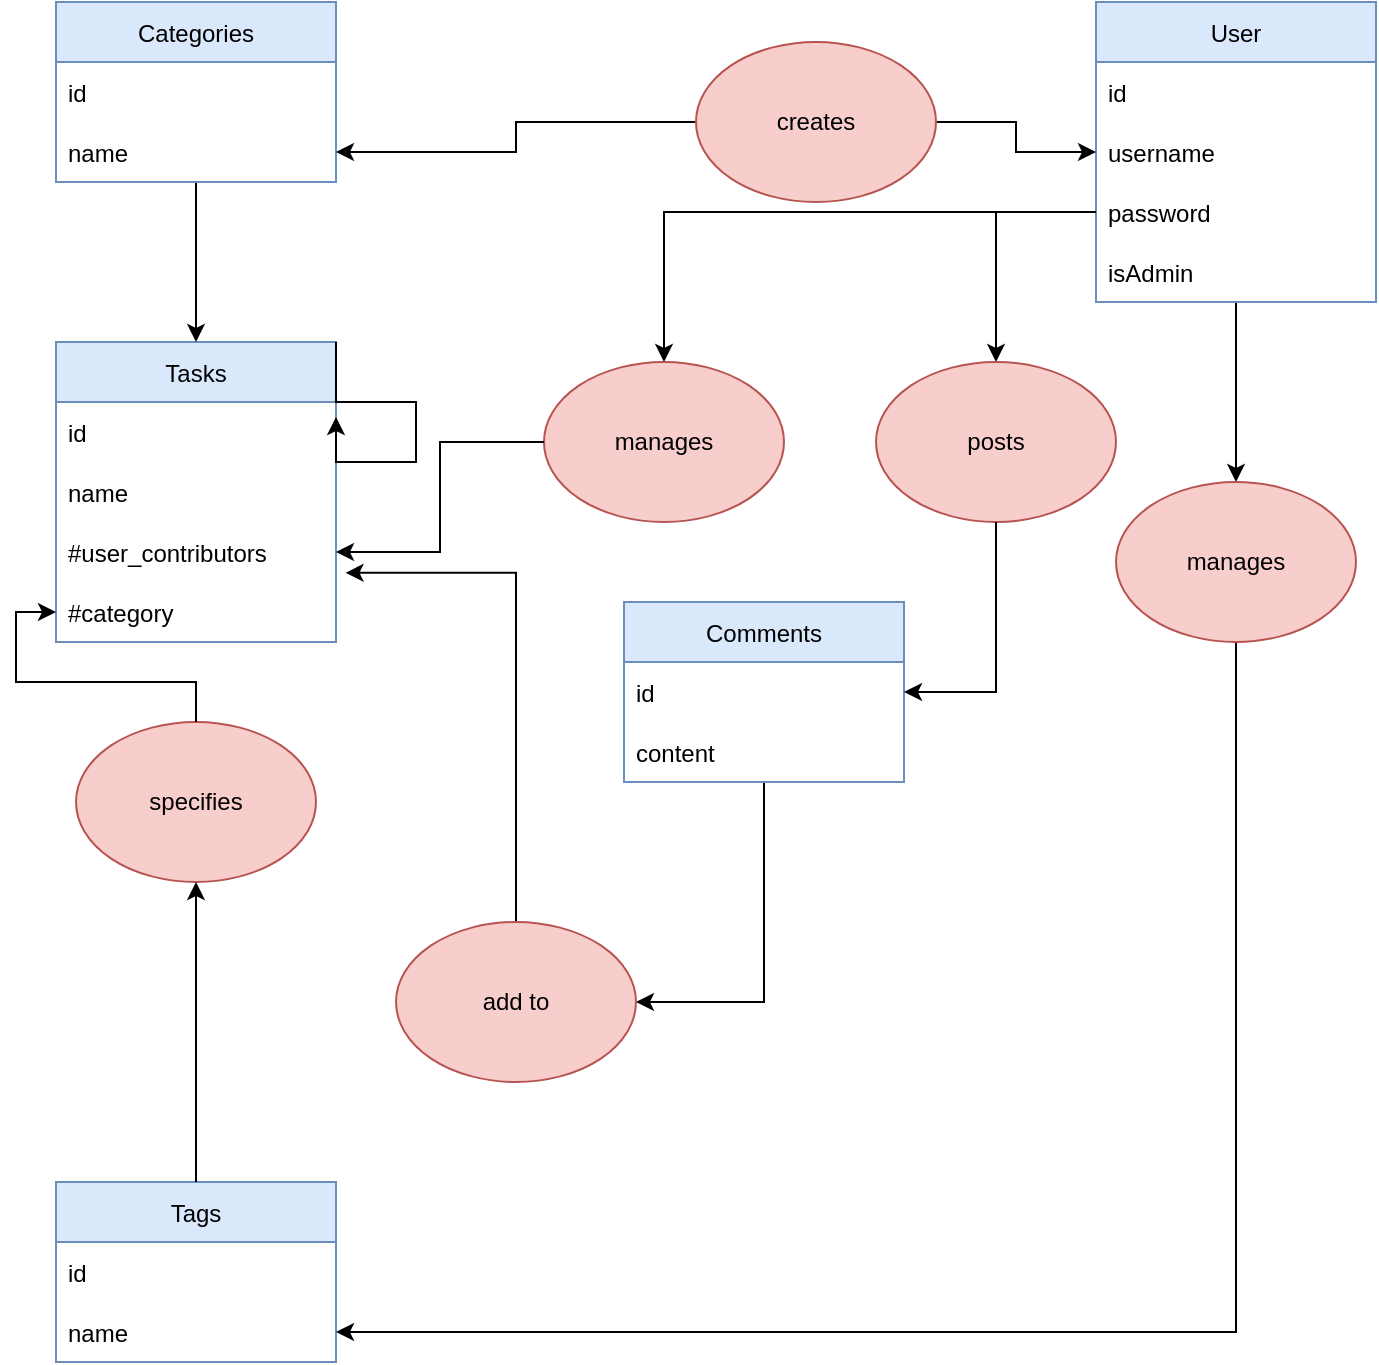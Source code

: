 <mxfile version="17.2.4" type="device"><diagram id="C5RBs43oDa-KdzZeNtuy" name="Page-1"><mxGraphModel dx="1550" dy="777" grid="1" gridSize="10" guides="1" tooltips="1" connect="1" arrows="1" fold="1" page="1" pageScale="1" pageWidth="827" pageHeight="1169" math="0" shadow="0"><root><mxCell id="WIyWlLk6GJQsqaUBKTNV-0"/><mxCell id="WIyWlLk6GJQsqaUBKTNV-1" parent="WIyWlLk6GJQsqaUBKTNV-0"/><mxCell id="qY40pJBnmMLDnc2PGRzF-0" style="edgeStyle=orthogonalEdgeStyle;rounded=0;orthogonalLoop=1;jettySize=auto;html=1;entryX=0.5;entryY=0;entryDx=0;entryDy=0;" edge="1" parent="WIyWlLk6GJQsqaUBKTNV-1" source="qY40pJBnmMLDnc2PGRzF-1" target="qY40pJBnmMLDnc2PGRzF-25"><mxGeometry relative="1" as="geometry"/></mxCell><mxCell id="qY40pJBnmMLDnc2PGRzF-1" value="User" style="swimlane;fontStyle=0;childLayout=stackLayout;horizontal=1;startSize=30;horizontalStack=0;resizeParent=1;resizeParentMax=0;resizeLast=0;collapsible=1;marginBottom=0;fillColor=#dae8fc;strokeColor=#6c8ebf;" vertex="1" parent="WIyWlLk6GJQsqaUBKTNV-1"><mxGeometry x="630" y="80" width="140" height="150" as="geometry"/></mxCell><mxCell id="qY40pJBnmMLDnc2PGRzF-2" value="id" style="text;strokeColor=none;fillColor=none;align=left;verticalAlign=middle;spacingLeft=4;spacingRight=4;overflow=hidden;points=[[0,0.5],[1,0.5]];portConstraint=eastwest;rotatable=0;" vertex="1" parent="qY40pJBnmMLDnc2PGRzF-1"><mxGeometry y="30" width="140" height="30" as="geometry"/></mxCell><mxCell id="qY40pJBnmMLDnc2PGRzF-3" value="username" style="text;strokeColor=none;fillColor=none;align=left;verticalAlign=middle;spacingLeft=4;spacingRight=4;overflow=hidden;points=[[0,0.5],[1,0.5]];portConstraint=eastwest;rotatable=0;" vertex="1" parent="qY40pJBnmMLDnc2PGRzF-1"><mxGeometry y="60" width="140" height="30" as="geometry"/></mxCell><mxCell id="qY40pJBnmMLDnc2PGRzF-4" value="password" style="text;strokeColor=none;fillColor=none;align=left;verticalAlign=middle;spacingLeft=4;spacingRight=4;overflow=hidden;points=[[0,0.5],[1,0.5]];portConstraint=eastwest;rotatable=0;" vertex="1" parent="qY40pJBnmMLDnc2PGRzF-1"><mxGeometry y="90" width="140" height="30" as="geometry"/></mxCell><mxCell id="qY40pJBnmMLDnc2PGRzF-43" value="isAdmin" style="text;strokeColor=none;fillColor=none;align=left;verticalAlign=middle;spacingLeft=4;spacingRight=4;overflow=hidden;points=[[0,0.5],[1,0.5]];portConstraint=eastwest;rotatable=0;" vertex="1" parent="qY40pJBnmMLDnc2PGRzF-1"><mxGeometry y="120" width="140" height="30" as="geometry"/></mxCell><mxCell id="qY40pJBnmMLDnc2PGRzF-6" value="Tasks" style="swimlane;fontStyle=0;childLayout=stackLayout;horizontal=1;startSize=30;horizontalStack=0;resizeParent=1;resizeParentMax=0;resizeLast=0;collapsible=1;marginBottom=0;fillColor=#dae8fc;strokeColor=#6c8ebf;" vertex="1" parent="WIyWlLk6GJQsqaUBKTNV-1"><mxGeometry x="110" y="250" width="140" height="150" as="geometry"/></mxCell><mxCell id="qY40pJBnmMLDnc2PGRzF-7" value="id" style="text;strokeColor=none;fillColor=none;align=left;verticalAlign=middle;spacingLeft=4;spacingRight=4;overflow=hidden;points=[[0,0.5],[1,0.5]];portConstraint=eastwest;rotatable=0;" vertex="1" parent="qY40pJBnmMLDnc2PGRzF-6"><mxGeometry y="30" width="140" height="30" as="geometry"/></mxCell><mxCell id="qY40pJBnmMLDnc2PGRzF-8" value="name" style="text;strokeColor=none;fillColor=none;align=left;verticalAlign=middle;spacingLeft=4;spacingRight=4;overflow=hidden;points=[[0,0.5],[1,0.5]];portConstraint=eastwest;rotatable=0;" vertex="1" parent="qY40pJBnmMLDnc2PGRzF-6"><mxGeometry y="60" width="140" height="30" as="geometry"/></mxCell><mxCell id="qY40pJBnmMLDnc2PGRzF-9" value="#user_contributors" style="text;strokeColor=none;fillColor=none;align=left;verticalAlign=middle;spacingLeft=4;spacingRight=4;overflow=hidden;points=[[0,0.5],[1,0.5]];portConstraint=eastwest;rotatable=0;" vertex="1" parent="qY40pJBnmMLDnc2PGRzF-6"><mxGeometry y="90" width="140" height="30" as="geometry"/></mxCell><mxCell id="qY40pJBnmMLDnc2PGRzF-44" value="#category" style="text;strokeColor=none;fillColor=none;align=left;verticalAlign=middle;spacingLeft=4;spacingRight=4;overflow=hidden;points=[[0,0.5],[1,0.5]];portConstraint=eastwest;rotatable=0;" vertex="1" parent="qY40pJBnmMLDnc2PGRzF-6"><mxGeometry y="120" width="140" height="30" as="geometry"/></mxCell><mxCell id="qY40pJBnmMLDnc2PGRzF-10" value="Tags" style="swimlane;fontStyle=0;childLayout=stackLayout;horizontal=1;startSize=30;horizontalStack=0;resizeParent=1;resizeParentMax=0;resizeLast=0;collapsible=1;marginBottom=0;fillColor=#dae8fc;strokeColor=#6c8ebf;" vertex="1" parent="WIyWlLk6GJQsqaUBKTNV-1"><mxGeometry x="110" y="670" width="140" height="90" as="geometry"/></mxCell><mxCell id="qY40pJBnmMLDnc2PGRzF-11" value="id" style="text;strokeColor=none;fillColor=none;align=left;verticalAlign=middle;spacingLeft=4;spacingRight=4;overflow=hidden;points=[[0,0.5],[1,0.5]];portConstraint=eastwest;rotatable=0;" vertex="1" parent="qY40pJBnmMLDnc2PGRzF-10"><mxGeometry y="30" width="140" height="30" as="geometry"/></mxCell><mxCell id="qY40pJBnmMLDnc2PGRzF-12" value="name" style="text;strokeColor=none;fillColor=none;align=left;verticalAlign=middle;spacingLeft=4;spacingRight=4;overflow=hidden;points=[[0,0.5],[1,0.5]];portConstraint=eastwest;rotatable=0;" vertex="1" parent="qY40pJBnmMLDnc2PGRzF-10"><mxGeometry y="60" width="140" height="30" as="geometry"/></mxCell><mxCell id="qY40pJBnmMLDnc2PGRzF-14" style="edgeStyle=orthogonalEdgeStyle;rounded=0;orthogonalLoop=1;jettySize=auto;html=1;" edge="1" parent="WIyWlLk6GJQsqaUBKTNV-1" source="qY40pJBnmMLDnc2PGRzF-15" target="qY40pJBnmMLDnc2PGRzF-6"><mxGeometry relative="1" as="geometry"/></mxCell><mxCell id="qY40pJBnmMLDnc2PGRzF-15" value="Categories" style="swimlane;fontStyle=0;childLayout=stackLayout;horizontal=1;startSize=30;horizontalStack=0;resizeParent=1;resizeParentMax=0;resizeLast=0;collapsible=1;marginBottom=0;fillColor=#dae8fc;strokeColor=#6c8ebf;" vertex="1" parent="WIyWlLk6GJQsqaUBKTNV-1"><mxGeometry x="110" y="80" width="140" height="90" as="geometry"/></mxCell><mxCell id="qY40pJBnmMLDnc2PGRzF-16" value="id" style="text;strokeColor=none;fillColor=none;align=left;verticalAlign=middle;spacingLeft=4;spacingRight=4;overflow=hidden;points=[[0,0.5],[1,0.5]];portConstraint=eastwest;rotatable=0;" vertex="1" parent="qY40pJBnmMLDnc2PGRzF-15"><mxGeometry y="30" width="140" height="30" as="geometry"/></mxCell><mxCell id="qY40pJBnmMLDnc2PGRzF-17" value="name" style="text;strokeColor=none;fillColor=none;align=left;verticalAlign=middle;spacingLeft=4;spacingRight=4;overflow=hidden;points=[[0,0.5],[1,0.5]];portConstraint=eastwest;rotatable=0;" vertex="1" parent="qY40pJBnmMLDnc2PGRzF-15"><mxGeometry y="60" width="140" height="30" as="geometry"/></mxCell><mxCell id="qY40pJBnmMLDnc2PGRzF-19" style="edgeStyle=orthogonalEdgeStyle;rounded=0;orthogonalLoop=1;jettySize=auto;html=1;exitX=1;exitY=0.5;exitDx=0;exitDy=0;entryX=0;entryY=0.5;entryDx=0;entryDy=0;" edge="1" parent="WIyWlLk6GJQsqaUBKTNV-1" source="qY40pJBnmMLDnc2PGRzF-21" target="qY40pJBnmMLDnc2PGRzF-1"><mxGeometry relative="1" as="geometry"/></mxCell><mxCell id="qY40pJBnmMLDnc2PGRzF-20" style="edgeStyle=orthogonalEdgeStyle;rounded=0;orthogonalLoop=1;jettySize=auto;html=1;entryX=1;entryY=0.5;entryDx=0;entryDy=0;" edge="1" parent="WIyWlLk6GJQsqaUBKTNV-1" source="qY40pJBnmMLDnc2PGRzF-21" target="qY40pJBnmMLDnc2PGRzF-17"><mxGeometry relative="1" as="geometry"/></mxCell><mxCell id="qY40pJBnmMLDnc2PGRzF-21" value="creates" style="ellipse;whiteSpace=wrap;html=1;fillColor=#f8cecc;strokeColor=#b85450;" vertex="1" parent="WIyWlLk6GJQsqaUBKTNV-1"><mxGeometry x="430" y="100" width="120" height="80" as="geometry"/></mxCell><mxCell id="qY40pJBnmMLDnc2PGRzF-23" value="specifies" style="ellipse;whiteSpace=wrap;html=1;fillColor=#f8cecc;strokeColor=#b85450;" vertex="1" parent="WIyWlLk6GJQsqaUBKTNV-1"><mxGeometry x="120" y="440" width="120" height="80" as="geometry"/></mxCell><mxCell id="qY40pJBnmMLDnc2PGRzF-24" style="edgeStyle=orthogonalEdgeStyle;rounded=0;orthogonalLoop=1;jettySize=auto;html=1;entryX=1;entryY=0.5;entryDx=0;entryDy=0;" edge="1" parent="WIyWlLk6GJQsqaUBKTNV-1" source="qY40pJBnmMLDnc2PGRzF-25" target="qY40pJBnmMLDnc2PGRzF-12"><mxGeometry relative="1" as="geometry"/></mxCell><mxCell id="qY40pJBnmMLDnc2PGRzF-25" value="manages" style="ellipse;whiteSpace=wrap;html=1;fillColor=#f8cecc;strokeColor=#b85450;" vertex="1" parent="WIyWlLk6GJQsqaUBKTNV-1"><mxGeometry x="640" y="320" width="120" height="80" as="geometry"/></mxCell><mxCell id="qY40pJBnmMLDnc2PGRzF-26" style="edgeStyle=orthogonalEdgeStyle;rounded=0;orthogonalLoop=1;jettySize=auto;html=1;entryX=1;entryY=0.5;entryDx=0;entryDy=0;" edge="1" parent="WIyWlLk6GJQsqaUBKTNV-1" source="qY40pJBnmMLDnc2PGRzF-27" target="qY40pJBnmMLDnc2PGRzF-32"><mxGeometry relative="1" as="geometry"/></mxCell><mxCell id="qY40pJBnmMLDnc2PGRzF-27" value="Comments" style="swimlane;fontStyle=0;childLayout=stackLayout;horizontal=1;startSize=30;horizontalStack=0;resizeParent=1;resizeParentMax=0;resizeLast=0;collapsible=1;marginBottom=0;fillColor=#dae8fc;strokeColor=#6c8ebf;" vertex="1" parent="WIyWlLk6GJQsqaUBKTNV-1"><mxGeometry x="394" y="380" width="140" height="90" as="geometry"/></mxCell><mxCell id="qY40pJBnmMLDnc2PGRzF-28" value="id" style="text;strokeColor=none;fillColor=none;align=left;verticalAlign=middle;spacingLeft=4;spacingRight=4;overflow=hidden;points=[[0,0.5],[1,0.5]];portConstraint=eastwest;rotatable=0;" vertex="1" parent="qY40pJBnmMLDnc2PGRzF-27"><mxGeometry y="30" width="140" height="30" as="geometry"/></mxCell><mxCell id="qY40pJBnmMLDnc2PGRzF-29" value="content" style="text;strokeColor=none;fillColor=none;align=left;verticalAlign=middle;spacingLeft=4;spacingRight=4;overflow=hidden;points=[[0,0.5],[1,0.5]];portConstraint=eastwest;rotatable=0;" vertex="1" parent="qY40pJBnmMLDnc2PGRzF-27"><mxGeometry y="60" width="140" height="30" as="geometry"/></mxCell><mxCell id="qY40pJBnmMLDnc2PGRzF-31" style="edgeStyle=orthogonalEdgeStyle;rounded=0;orthogonalLoop=1;jettySize=auto;html=1;entryX=1.034;entryY=0.847;entryDx=0;entryDy=0;entryPerimeter=0;" edge="1" parent="WIyWlLk6GJQsqaUBKTNV-1" source="qY40pJBnmMLDnc2PGRzF-32" target="qY40pJBnmMLDnc2PGRzF-9"><mxGeometry relative="1" as="geometry"/></mxCell><mxCell id="qY40pJBnmMLDnc2PGRzF-32" value="add to" style="ellipse;whiteSpace=wrap;html=1;fillColor=#f8cecc;strokeColor=#b85450;" vertex="1" parent="WIyWlLk6GJQsqaUBKTNV-1"><mxGeometry x="280" y="540" width="120" height="80" as="geometry"/></mxCell><mxCell id="qY40pJBnmMLDnc2PGRzF-33" style="edgeStyle=orthogonalEdgeStyle;rounded=0;orthogonalLoop=1;jettySize=auto;html=1;entryX=1;entryY=0.25;entryDx=0;entryDy=0;exitX=1;exitY=0;exitDx=0;exitDy=0;" edge="1" parent="WIyWlLk6GJQsqaUBKTNV-1" source="qY40pJBnmMLDnc2PGRzF-6" target="qY40pJBnmMLDnc2PGRzF-6"><mxGeometry relative="1" as="geometry"><mxPoint x="190" y="530" as="sourcePoint"/><mxPoint x="190" y="680" as="targetPoint"/><Array as="points"><mxPoint x="290" y="280"/><mxPoint x="290" y="310"/></Array></mxGeometry></mxCell><mxCell id="qY40pJBnmMLDnc2PGRzF-34" style="edgeStyle=orthogonalEdgeStyle;rounded=0;orthogonalLoop=1;jettySize=auto;html=1;entryX=0.5;entryY=0;entryDx=0;entryDy=0;exitX=0;exitY=0.5;exitDx=0;exitDy=0;" edge="1" parent="WIyWlLk6GJQsqaUBKTNV-1" target="qY40pJBnmMLDnc2PGRzF-35" source="qY40pJBnmMLDnc2PGRzF-4"><mxGeometry relative="1" as="geometry"><mxPoint x="414" y="140" as="sourcePoint"/></mxGeometry></mxCell><mxCell id="qY40pJBnmMLDnc2PGRzF-35" value="manages" style="ellipse;whiteSpace=wrap;html=1;fillColor=#f8cecc;strokeColor=#b85450;" vertex="1" parent="WIyWlLk6GJQsqaUBKTNV-1"><mxGeometry x="354" y="260" width="120" height="80" as="geometry"/></mxCell><mxCell id="qY40pJBnmMLDnc2PGRzF-36" style="edgeStyle=orthogonalEdgeStyle;rounded=0;orthogonalLoop=1;jettySize=auto;html=1;entryX=1;entryY=0.5;entryDx=0;entryDy=0;exitX=0;exitY=0.5;exitDx=0;exitDy=0;" edge="1" parent="WIyWlLk6GJQsqaUBKTNV-1" source="qY40pJBnmMLDnc2PGRzF-35" target="qY40pJBnmMLDnc2PGRzF-9"><mxGeometry relative="1" as="geometry"><mxPoint x="640" y="195" as="sourcePoint"/><mxPoint x="424" y="270" as="targetPoint"/></mxGeometry></mxCell><mxCell id="qY40pJBnmMLDnc2PGRzF-37" style="edgeStyle=orthogonalEdgeStyle;rounded=0;orthogonalLoop=1;jettySize=auto;html=1;exitX=0.5;exitY=0;exitDx=0;exitDy=0;entryX=0.5;entryY=1;entryDx=0;entryDy=0;" edge="1" parent="WIyWlLk6GJQsqaUBKTNV-1" source="qY40pJBnmMLDnc2PGRzF-10" target="qY40pJBnmMLDnc2PGRzF-23"><mxGeometry relative="1" as="geometry"><mxPoint x="650" y="205" as="sourcePoint"/><mxPoint x="220" y="560" as="targetPoint"/></mxGeometry></mxCell><mxCell id="qY40pJBnmMLDnc2PGRzF-38" style="edgeStyle=orthogonalEdgeStyle;rounded=0;orthogonalLoop=1;jettySize=auto;html=1;exitX=0.5;exitY=0;exitDx=0;exitDy=0;entryX=0;entryY=0.5;entryDx=0;entryDy=0;" edge="1" parent="WIyWlLk6GJQsqaUBKTNV-1" source="qY40pJBnmMLDnc2PGRzF-23" target="qY40pJBnmMLDnc2PGRzF-44"><mxGeometry relative="1" as="geometry"><mxPoint x="190" y="680" as="sourcePoint"/><mxPoint x="190" y="530" as="targetPoint"/></mxGeometry></mxCell><mxCell id="qY40pJBnmMLDnc2PGRzF-39" style="edgeStyle=orthogonalEdgeStyle;rounded=0;orthogonalLoop=1;jettySize=auto;html=1;entryX=0.5;entryY=0;entryDx=0;entryDy=0;exitX=0;exitY=0.5;exitDx=0;exitDy=0;" edge="1" parent="WIyWlLk6GJQsqaUBKTNV-1" target="qY40pJBnmMLDnc2PGRzF-40" source="qY40pJBnmMLDnc2PGRzF-4"><mxGeometry relative="1" as="geometry"><mxPoint x="796" y="185" as="sourcePoint"/></mxGeometry></mxCell><mxCell id="qY40pJBnmMLDnc2PGRzF-40" value="posts" style="ellipse;whiteSpace=wrap;html=1;fillColor=#f8cecc;strokeColor=#b85450;" vertex="1" parent="WIyWlLk6GJQsqaUBKTNV-1"><mxGeometry x="520" y="260" width="120" height="80" as="geometry"/></mxCell><mxCell id="qY40pJBnmMLDnc2PGRzF-41" style="edgeStyle=orthogonalEdgeStyle;rounded=0;orthogonalLoop=1;jettySize=auto;html=1;entryX=1;entryY=0.5;entryDx=0;entryDy=0;exitX=0.5;exitY=1;exitDx=0;exitDy=0;" edge="1" parent="WIyWlLk6GJQsqaUBKTNV-1" source="qY40pJBnmMLDnc2PGRzF-40" target="qY40pJBnmMLDnc2PGRzF-28"><mxGeometry relative="1" as="geometry"><mxPoint x="640" y="195" as="sourcePoint"/><mxPoint x="590" y="270" as="targetPoint"/></mxGeometry></mxCell></root></mxGraphModel></diagram></mxfile>